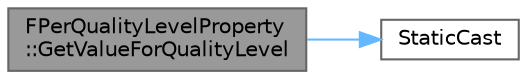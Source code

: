 digraph "FPerQualityLevelProperty::GetValueForQualityLevel"
{
 // INTERACTIVE_SVG=YES
 // LATEX_PDF_SIZE
  bgcolor="transparent";
  edge [fontname=Helvetica,fontsize=10,labelfontname=Helvetica,labelfontsize=10];
  node [fontname=Helvetica,fontsize=10,shape=box,height=0.2,width=0.4];
  rankdir="LR";
  Node1 [id="Node000001",label="FPerQualityLevelProperty\l::GetValueForQualityLevel",height=0.2,width=0.4,color="gray40", fillcolor="grey60", style="filled", fontcolor="black",tooltip=" "];
  Node1 -> Node2 [id="edge1_Node000001_Node000002",color="steelblue1",style="solid",tooltip=" "];
  Node2 [id="Node000002",label="StaticCast",height=0.2,width=0.4,color="grey40", fillcolor="white", style="filled",URL="$d4/d24/UnrealTemplate_8h.html#afe681f18f9c5b7b6d6035196f99b87da",tooltip="This exists to avoid a Visual Studio bug where using a cast to forward an rvalue reference array argu..."];
}
